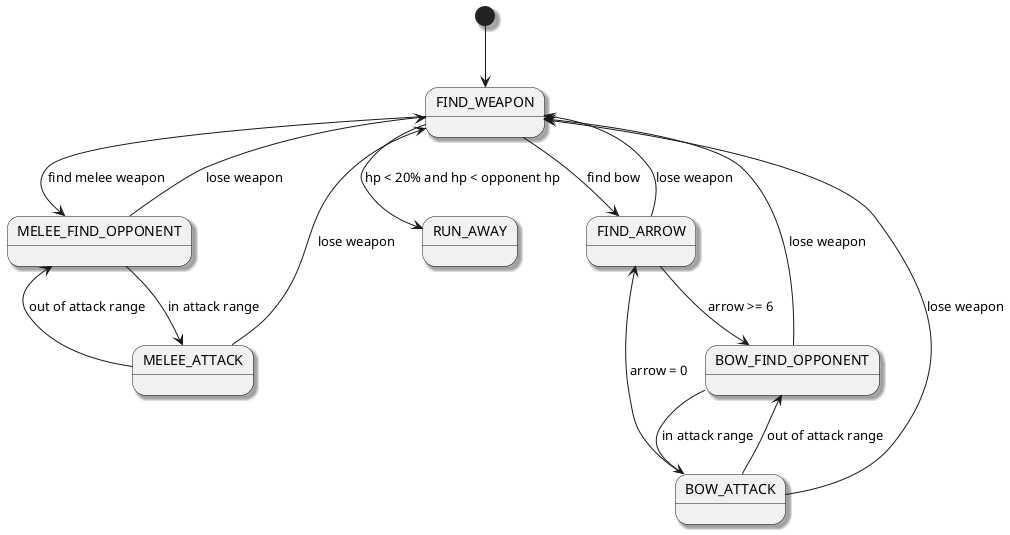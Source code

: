 @startuml

skinparam shadowing true

[*] --> FIND_WEAPON

FIND_WEAPON --> MELEE_FIND_OPPONENT : find melee weapon
FIND_WEAPON --> FIND_ARROW : find bow

FIND_ARROW --> BOW_FIND_OPPONENT : arrow >= 6

MELEE_FIND_OPPONENT --> MELEE_ATTACK : in attack range
BOW_FIND_OPPONENT --> BOW_ATTACK : in attack range

BOW_ATTACK --> FIND_ARROW : arrow = 0

MELEE_ATTACK --> MELEE_FIND_OPPONENT : out of attack range
BOW_ATTACK --> BOW_FIND_OPPONENT : out of attack range

FIND_ARROW --> FIND_WEAPON : lose weapon
MELEE_FIND_OPPONENT --> FIND_WEAPON : lose weapon
BOW_FIND_OPPONENT --> FIND_WEAPON : lose weapon
MELEE_ATTACK --> FIND_WEAPON : lose weapon
BOW_ATTACK --> FIND_WEAPON : lose weapon

FIND_WEAPON --> RUN_AWAY : hp < 20% and hp < opponent hp

@enduml
